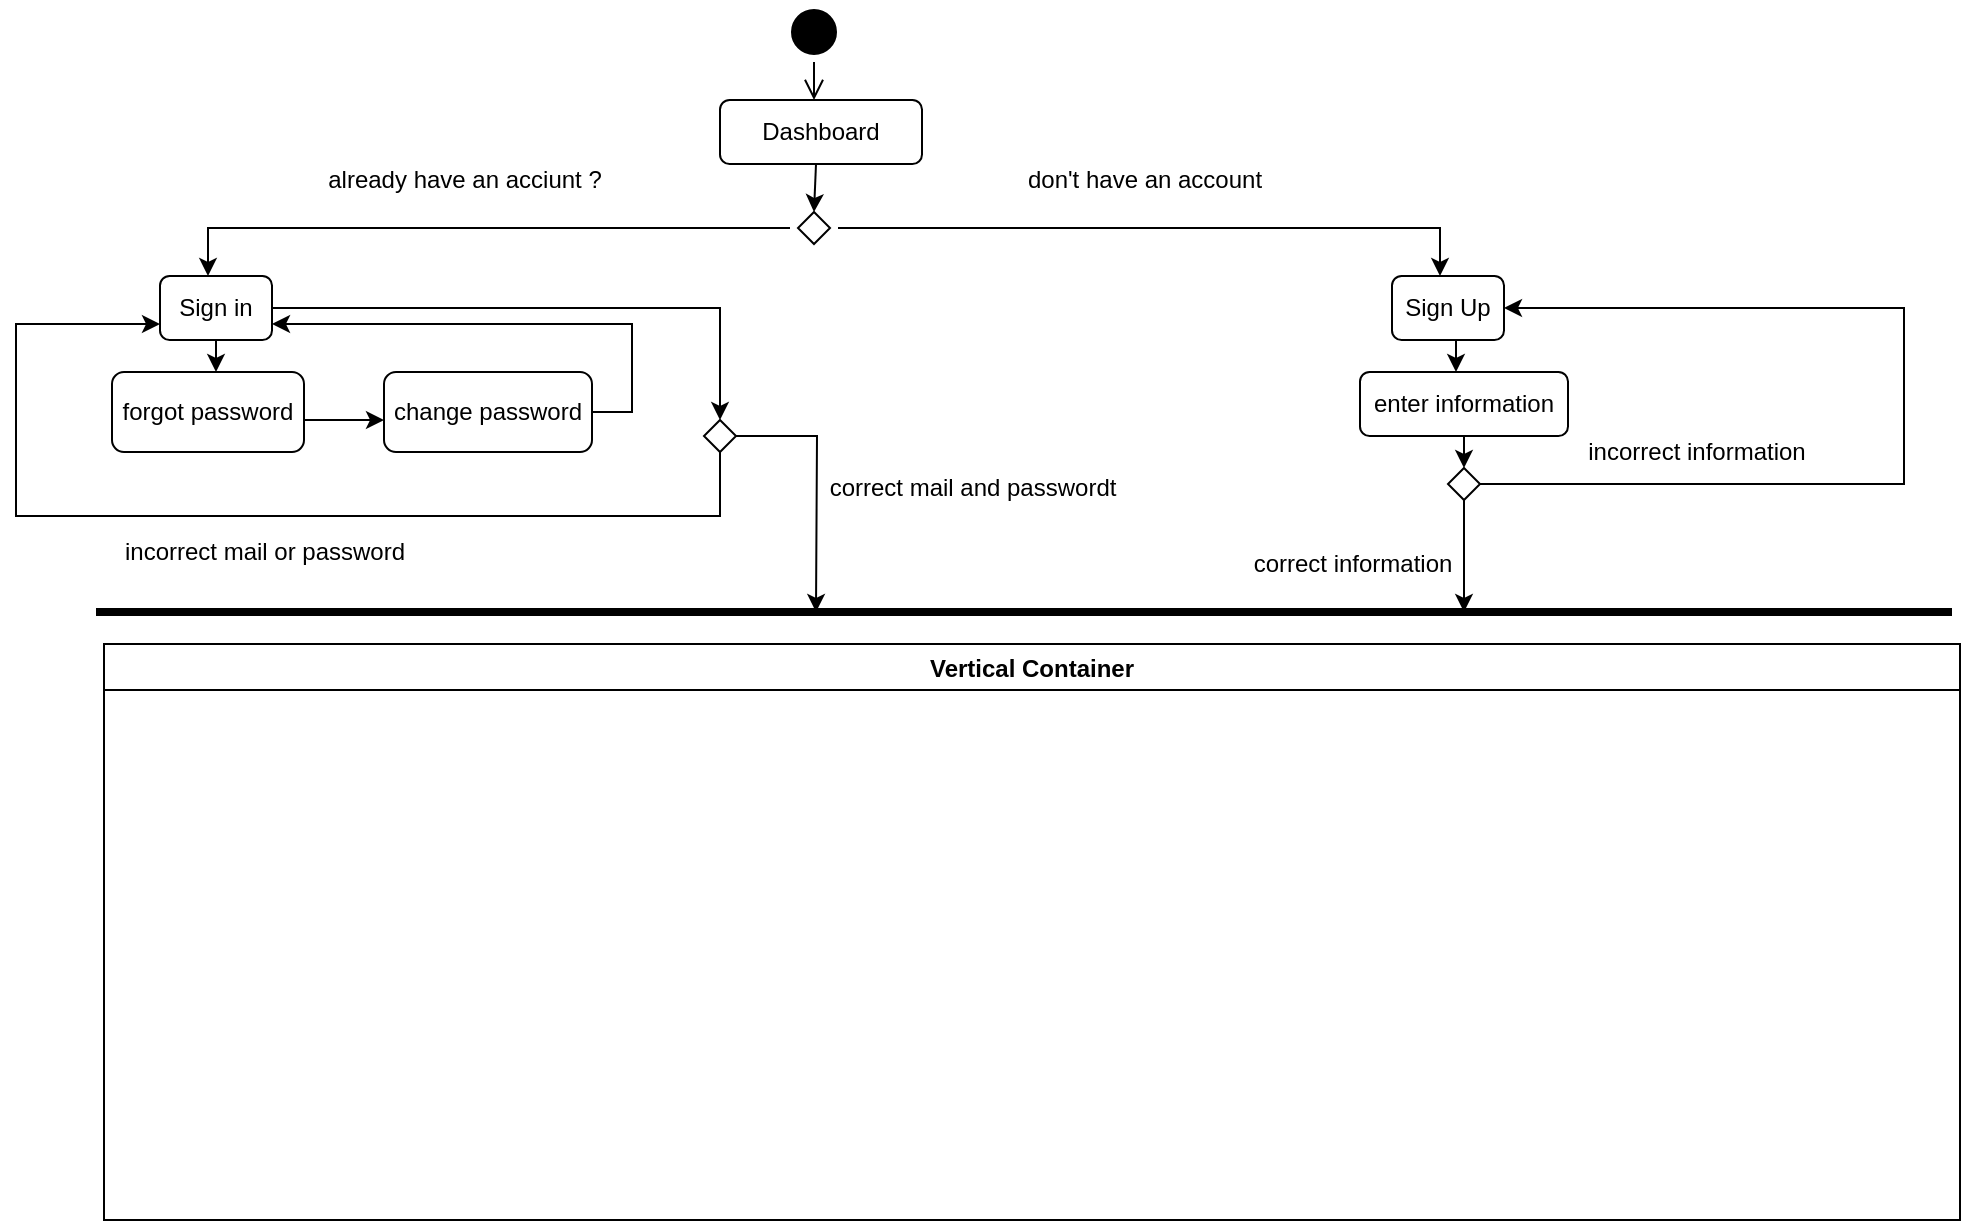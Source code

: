 <mxfile version="20.3.3" type="github">
  <diagram id="6o-PFwS-r8t_ji7xHeHs" name="Page-1">
    <mxGraphModel dx="1038" dy="1740" grid="1" gridSize="8" guides="1" tooltips="1" connect="1" arrows="1" fold="1" page="1" pageScale="1" pageWidth="827" pageHeight="1169" math="0" shadow="0">
      <root>
        <mxCell id="0" />
        <mxCell id="1" parent="0" />
        <mxCell id="dkGYVJOHW7Im5ONdV2D0-10" value="" style="ellipse;html=1;shape=startState;fillColor=#000000;strokeColor=#000000;" vertex="1" parent="1">
          <mxGeometry x="400" y="-1169" width="30" height="30" as="geometry" />
        </mxCell>
        <mxCell id="dkGYVJOHW7Im5ONdV2D0-11" value="" style="edgeStyle=orthogonalEdgeStyle;html=1;verticalAlign=bottom;endArrow=open;endSize=8;strokeColor=#000000;rounded=0;" edge="1" source="dkGYVJOHW7Im5ONdV2D0-10" parent="1">
          <mxGeometry relative="1" as="geometry">
            <mxPoint x="415" y="-1120" as="targetPoint" />
          </mxGeometry>
        </mxCell>
        <mxCell id="dkGYVJOHW7Im5ONdV2D0-14" value="" style="edgeStyle=segmentEdgeStyle;endArrow=classic;html=1;rounded=0;strokeColor=#000000;" edge="1" parent="1">
          <mxGeometry width="50" height="50" relative="1" as="geometry">
            <mxPoint x="400" y="-1056" as="sourcePoint" />
            <mxPoint x="112" y="-1032" as="targetPoint" />
            <Array as="points">
              <mxPoint x="403" y="-1056" />
              <mxPoint x="112" y="-1056" />
            </Array>
          </mxGeometry>
        </mxCell>
        <mxCell id="dkGYVJOHW7Im5ONdV2D0-15" value="" style="edgeStyle=segmentEdgeStyle;endArrow=classic;html=1;rounded=0;strokeColor=#000000;" edge="1" parent="1">
          <mxGeometry width="50" height="50" relative="1" as="geometry">
            <mxPoint x="427" y="-1056" as="sourcePoint" />
            <mxPoint x="728" y="-1032" as="targetPoint" />
            <Array as="points">
              <mxPoint x="427" y="-1056" />
              <mxPoint x="728" y="-1056" />
            </Array>
          </mxGeometry>
        </mxCell>
        <mxCell id="dkGYVJOHW7Im5ONdV2D0-49" style="edgeStyle=orthogonalEdgeStyle;rounded=0;orthogonalLoop=1;jettySize=auto;html=1;exitX=1;exitY=0.5;exitDx=0;exitDy=0;strokeColor=#000000;" edge="1" parent="1" source="dkGYVJOHW7Im5ONdV2D0-17">
          <mxGeometry relative="1" as="geometry">
            <mxPoint x="368" y="-960" as="targetPoint" />
            <Array as="points">
              <mxPoint x="368" y="-1016" />
            </Array>
          </mxGeometry>
        </mxCell>
        <mxCell id="dkGYVJOHW7Im5ONdV2D0-17" value="Sign in" style="rounded=1;whiteSpace=wrap;html=1;strokeColor=#000000;" vertex="1" parent="1">
          <mxGeometry x="88" y="-1032" width="56" height="32" as="geometry" />
        </mxCell>
        <mxCell id="dkGYVJOHW7Im5ONdV2D0-18" value="Sign Up" style="rounded=1;whiteSpace=wrap;html=1;strokeColor=#000000;" vertex="1" parent="1">
          <mxGeometry x="704" y="-1032" width="56" height="32" as="geometry" />
        </mxCell>
        <mxCell id="dkGYVJOHW7Im5ONdV2D0-23" value="Dashboard" style="rounded=1;whiteSpace=wrap;html=1;strokeColor=#000000;" vertex="1" parent="1">
          <mxGeometry x="368" y="-1120" width="101" height="32" as="geometry" />
        </mxCell>
        <mxCell id="dkGYVJOHW7Im5ONdV2D0-25" value="" style="endArrow=classic;html=1;rounded=0;strokeColor=#000000;" edge="1" parent="1">
          <mxGeometry width="50" height="50" relative="1" as="geometry">
            <mxPoint x="416" y="-1088" as="sourcePoint" />
            <mxPoint x="415" y="-1064" as="targetPoint" />
          </mxGeometry>
        </mxCell>
        <mxCell id="dkGYVJOHW7Im5ONdV2D0-27" value="already have an acciunt ?" style="text;html=1;resizable=0;autosize=1;align=center;verticalAlign=middle;points=[];fillColor=none;strokeColor=none;rounded=0;" vertex="1" parent="1">
          <mxGeometry x="160" y="-1096" width="160" height="32" as="geometry" />
        </mxCell>
        <mxCell id="dkGYVJOHW7Im5ONdV2D0-28" value="don&#39;t have an account" style="text;html=1;resizable=0;autosize=1;align=center;verticalAlign=middle;points=[];fillColor=none;strokeColor=none;rounded=0;" vertex="1" parent="1">
          <mxGeometry x="512" y="-1096" width="136" height="32" as="geometry" />
        </mxCell>
        <mxCell id="dkGYVJOHW7Im5ONdV2D0-29" value="enter information" style="rounded=1;whiteSpace=wrap;html=1;strokeColor=#000000;" vertex="1" parent="1">
          <mxGeometry x="688" y="-984" width="104" height="32" as="geometry" />
        </mxCell>
        <mxCell id="dkGYVJOHW7Im5ONdV2D0-31" value="" style="endArrow=classic;html=1;rounded=0;strokeColor=#000000;" edge="1" parent="1">
          <mxGeometry width="50" height="50" relative="1" as="geometry">
            <mxPoint x="736" y="-1000" as="sourcePoint" />
            <mxPoint x="736" y="-984" as="targetPoint" />
            <Array as="points">
              <mxPoint x="736" y="-984" />
            </Array>
          </mxGeometry>
        </mxCell>
        <mxCell id="dkGYVJOHW7Im5ONdV2D0-77" style="edgeStyle=orthogonalEdgeStyle;rounded=0;orthogonalLoop=1;jettySize=auto;html=1;strokeColor=#000000;" edge="1" parent="1" source="dkGYVJOHW7Im5ONdV2D0-32">
          <mxGeometry relative="1" as="geometry">
            <mxPoint x="740" y="-864" as="targetPoint" />
            <Array as="points">
              <mxPoint x="740" y="-864" />
            </Array>
          </mxGeometry>
        </mxCell>
        <mxCell id="dkGYVJOHW7Im5ONdV2D0-80" style="edgeStyle=orthogonalEdgeStyle;rounded=0;orthogonalLoop=1;jettySize=auto;html=1;strokeColor=#000000;entryX=1;entryY=0.5;entryDx=0;entryDy=0;" edge="1" parent="1" source="dkGYVJOHW7Im5ONdV2D0-32" target="dkGYVJOHW7Im5ONdV2D0-18">
          <mxGeometry relative="1" as="geometry">
            <mxPoint x="808" y="-1016" as="targetPoint" />
            <Array as="points">
              <mxPoint x="960" y="-928" />
              <mxPoint x="960" y="-1016" />
            </Array>
          </mxGeometry>
        </mxCell>
        <mxCell id="dkGYVJOHW7Im5ONdV2D0-32" value="" style="rhombus;whiteSpace=wrap;html=1;strokeColor=#000000;" vertex="1" parent="1">
          <mxGeometry x="732" y="-936" width="16" height="16" as="geometry" />
        </mxCell>
        <mxCell id="dkGYVJOHW7Im5ONdV2D0-33" value="" style="endArrow=classic;html=1;rounded=0;strokeColor=#000000;exitX=0.5;exitY=1;exitDx=0;exitDy=0;" edge="1" parent="1" source="dkGYVJOHW7Im5ONdV2D0-29">
          <mxGeometry width="50" height="50" relative="1" as="geometry">
            <mxPoint x="672" y="-886" as="sourcePoint" />
            <mxPoint x="740" y="-936" as="targetPoint" />
          </mxGeometry>
        </mxCell>
        <mxCell id="dkGYVJOHW7Im5ONdV2D0-45" value="" style="endArrow=classic;html=1;rounded=0;strokeColor=#000000;exitX=0.5;exitY=1;exitDx=0;exitDy=0;" edge="1" parent="1" source="dkGYVJOHW7Im5ONdV2D0-17">
          <mxGeometry width="50" height="50" relative="1" as="geometry">
            <mxPoint x="104" y="-984" as="sourcePoint" />
            <mxPoint x="116" y="-984" as="targetPoint" />
            <Array as="points" />
          </mxGeometry>
        </mxCell>
        <mxCell id="dkGYVJOHW7Im5ONdV2D0-46" value="forgot password" style="rounded=1;whiteSpace=wrap;html=1;strokeColor=#000000;" vertex="1" parent="1">
          <mxGeometry x="64" y="-984" width="96" height="40" as="geometry" />
        </mxCell>
        <mxCell id="dkGYVJOHW7Im5ONdV2D0-47" value="" style="endArrow=classic;html=1;rounded=0;strokeColor=#000000;" edge="1" parent="1">
          <mxGeometry width="50" height="50" relative="1" as="geometry">
            <mxPoint x="160" y="-960" as="sourcePoint" />
            <mxPoint x="200" y="-960" as="targetPoint" />
          </mxGeometry>
        </mxCell>
        <mxCell id="dkGYVJOHW7Im5ONdV2D0-50" style="edgeStyle=orthogonalEdgeStyle;rounded=0;orthogonalLoop=1;jettySize=auto;html=1;exitX=1;exitY=0.5;exitDx=0;exitDy=0;entryX=1;entryY=0.75;entryDx=0;entryDy=0;strokeColor=#000000;" edge="1" parent="1" source="dkGYVJOHW7Im5ONdV2D0-48" target="dkGYVJOHW7Im5ONdV2D0-17">
          <mxGeometry relative="1" as="geometry" />
        </mxCell>
        <mxCell id="dkGYVJOHW7Im5ONdV2D0-48" value="change password" style="rounded=1;whiteSpace=wrap;html=1;strokeColor=#000000;" vertex="1" parent="1">
          <mxGeometry x="200" y="-984" width="104" height="40" as="geometry" />
        </mxCell>
        <mxCell id="dkGYVJOHW7Im5ONdV2D0-71" style="edgeStyle=orthogonalEdgeStyle;rounded=0;orthogonalLoop=1;jettySize=auto;html=1;strokeColor=#000000;entryX=0;entryY=0.75;entryDx=0;entryDy=0;" edge="1" parent="1" source="dkGYVJOHW7Im5ONdV2D0-65" target="dkGYVJOHW7Im5ONdV2D0-17">
          <mxGeometry relative="1" as="geometry">
            <mxPoint x="80" y="-1008" as="targetPoint" />
            <Array as="points">
              <mxPoint x="368" y="-912" />
              <mxPoint x="16" y="-912" />
              <mxPoint x="16" y="-1008" />
            </Array>
          </mxGeometry>
        </mxCell>
        <mxCell id="dkGYVJOHW7Im5ONdV2D0-72" style="edgeStyle=orthogonalEdgeStyle;rounded=0;orthogonalLoop=1;jettySize=auto;html=1;exitX=1;exitY=0.5;exitDx=0;exitDy=0;strokeColor=#000000;" edge="1" parent="1" source="dkGYVJOHW7Im5ONdV2D0-65">
          <mxGeometry relative="1" as="geometry">
            <mxPoint x="416" y="-864" as="targetPoint" />
          </mxGeometry>
        </mxCell>
        <mxCell id="dkGYVJOHW7Im5ONdV2D0-65" value="" style="rhombus;whiteSpace=wrap;html=1;strokeColor=#000000;" vertex="1" parent="1">
          <mxGeometry x="360" y="-960" width="16" height="16" as="geometry" />
        </mxCell>
        <mxCell id="dkGYVJOHW7Im5ONdV2D0-68" value="" style="rhombus;whiteSpace=wrap;html=1;strokeColor=#000000;" vertex="1" parent="1">
          <mxGeometry x="407" y="-1064" width="16" height="16" as="geometry" />
        </mxCell>
        <mxCell id="dkGYVJOHW7Im5ONdV2D0-74" value="incorrect mail or password" style="text;html=1;resizable=0;autosize=1;align=center;verticalAlign=middle;points=[];fillColor=none;strokeColor=none;rounded=0;" vertex="1" parent="1">
          <mxGeometry x="60" y="-910" width="160" height="32" as="geometry" />
        </mxCell>
        <mxCell id="dkGYVJOHW7Im5ONdV2D0-75" value="correct mail and passwordt" style="text;html=1;resizable=0;autosize=1;align=center;verticalAlign=middle;points=[];fillColor=none;strokeColor=none;rounded=0;" vertex="1" parent="1">
          <mxGeometry x="414" y="-942" width="160" height="32" as="geometry" />
        </mxCell>
        <mxCell id="dkGYVJOHW7Im5ONdV2D0-43" value="incorrect information" style="text;html=1;resizable=0;autosize=1;align=center;verticalAlign=middle;points=[];fillColor=none;strokeColor=none;rounded=0;" vertex="1" parent="1">
          <mxGeometry x="792" y="-960" width="128" height="32" as="geometry" />
        </mxCell>
        <mxCell id="dkGYVJOHW7Im5ONdV2D0-83" value="" style="endArrow=none;html=1;rounded=0;strokeColor=#000000;strokeWidth=4;" edge="1" parent="1">
          <mxGeometry relative="1" as="geometry">
            <mxPoint x="56" y="-864" as="sourcePoint" />
            <mxPoint x="984" y="-864" as="targetPoint" />
          </mxGeometry>
        </mxCell>
        <mxCell id="dkGYVJOHW7Im5ONdV2D0-84" value="correct information" style="text;html=1;resizable=0;autosize=1;align=center;verticalAlign=middle;points=[];fillColor=none;strokeColor=none;rounded=0;" vertex="1" parent="1">
          <mxGeometry x="624" y="-904" width="120" height="32" as="geometry" />
        </mxCell>
        <object label="Vertical Container" id="dkGYVJOHW7Im5ONdV2D0-86">
          <mxCell style="swimlane;strokeColor=#000000;startSize=23;" vertex="1" parent="1">
            <mxGeometry x="60" y="-848" width="928" height="288" as="geometry" />
          </mxCell>
        </object>
      </root>
    </mxGraphModel>
  </diagram>
</mxfile>
